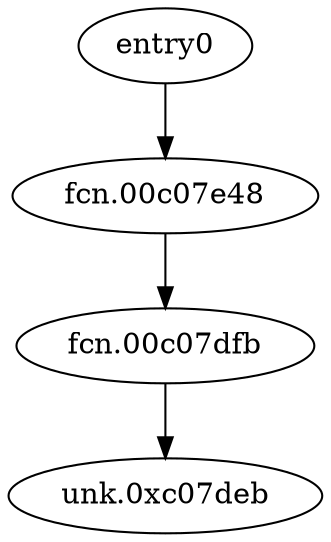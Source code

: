 digraph code {
  "0x00c07bb8" [label="entry0"];
  "0x00c07bb8" -> "0x00c07e48";
  "0x00c07e48" [label="fcn.00c07e48"];
  "0x00c07e48" [label="fcn.00c07e48"];
  "0x00c07e48" -> "0x00c07dfb";
  "0x00c07dfb" [label="fcn.00c07dfb"];
  "0x00c07dfb" [label="fcn.00c07dfb"];
  "0x00c07dfb" -> "0x00c07deb";
  "0x00c07deb" [label="unk.0xc07deb"];
}